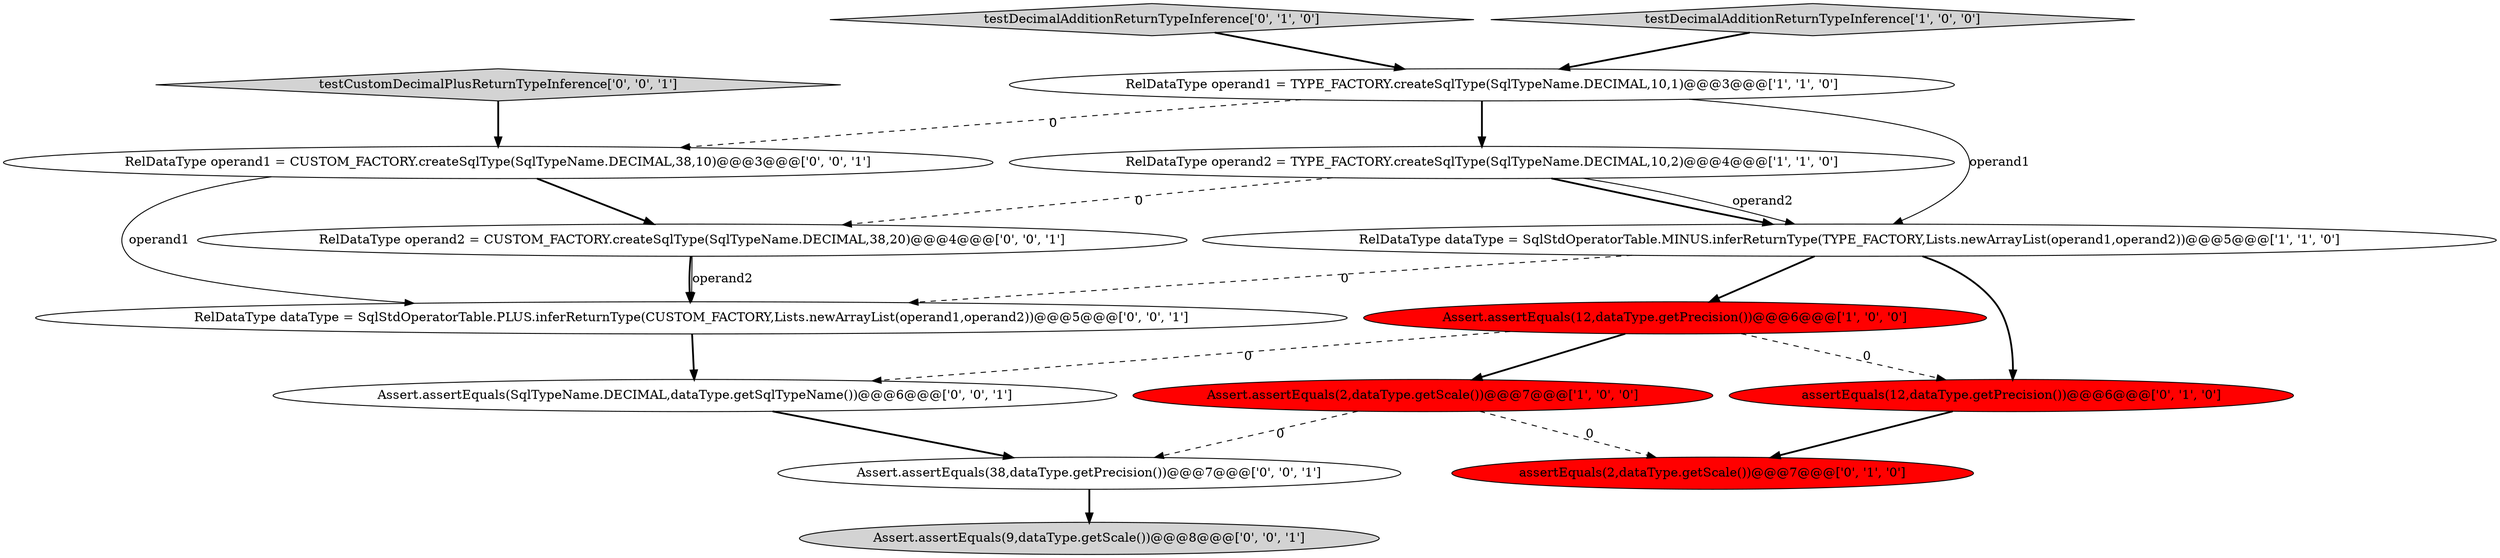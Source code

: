digraph {
14 [style = filled, label = "RelDataType dataType = SqlStdOperatorTable.PLUS.inferReturnType(CUSTOM_FACTORY,Lists.newArrayList(operand1,operand2))@@@5@@@['0', '0', '1']", fillcolor = white, shape = ellipse image = "AAA0AAABBB3BBB"];
5 [style = filled, label = "Assert.assertEquals(12,dataType.getPrecision())@@@6@@@['1', '0', '0']", fillcolor = red, shape = ellipse image = "AAA1AAABBB1BBB"];
4 [style = filled, label = "Assert.assertEquals(2,dataType.getScale())@@@7@@@['1', '0', '0']", fillcolor = red, shape = ellipse image = "AAA1AAABBB1BBB"];
2 [style = filled, label = "RelDataType operand1 = TYPE_FACTORY.createSqlType(SqlTypeName.DECIMAL,10,1)@@@3@@@['1', '1', '0']", fillcolor = white, shape = ellipse image = "AAA0AAABBB1BBB"];
11 [style = filled, label = "RelDataType operand1 = CUSTOM_FACTORY.createSqlType(SqlTypeName.DECIMAL,38,10)@@@3@@@['0', '0', '1']", fillcolor = white, shape = ellipse image = "AAA0AAABBB3BBB"];
6 [style = filled, label = "assertEquals(12,dataType.getPrecision())@@@6@@@['0', '1', '0']", fillcolor = red, shape = ellipse image = "AAA1AAABBB2BBB"];
13 [style = filled, label = "Assert.assertEquals(SqlTypeName.DECIMAL,dataType.getSqlTypeName())@@@6@@@['0', '0', '1']", fillcolor = white, shape = ellipse image = "AAA0AAABBB3BBB"];
15 [style = filled, label = "testCustomDecimalPlusReturnTypeInference['0', '0', '1']", fillcolor = lightgray, shape = diamond image = "AAA0AAABBB3BBB"];
1 [style = filled, label = "RelDataType operand2 = TYPE_FACTORY.createSqlType(SqlTypeName.DECIMAL,10,2)@@@4@@@['1', '1', '0']", fillcolor = white, shape = ellipse image = "AAA0AAABBB1BBB"];
12 [style = filled, label = "Assert.assertEquals(38,dataType.getPrecision())@@@7@@@['0', '0', '1']", fillcolor = white, shape = ellipse image = "AAA0AAABBB3BBB"];
8 [style = filled, label = "testDecimalAdditionReturnTypeInference['0', '1', '0']", fillcolor = lightgray, shape = diamond image = "AAA0AAABBB2BBB"];
10 [style = filled, label = "RelDataType operand2 = CUSTOM_FACTORY.createSqlType(SqlTypeName.DECIMAL,38,20)@@@4@@@['0', '0', '1']", fillcolor = white, shape = ellipse image = "AAA0AAABBB3BBB"];
7 [style = filled, label = "assertEquals(2,dataType.getScale())@@@7@@@['0', '1', '0']", fillcolor = red, shape = ellipse image = "AAA1AAABBB2BBB"];
3 [style = filled, label = "testDecimalAdditionReturnTypeInference['1', '0', '0']", fillcolor = lightgray, shape = diamond image = "AAA0AAABBB1BBB"];
9 [style = filled, label = "Assert.assertEquals(9,dataType.getScale())@@@8@@@['0', '0', '1']", fillcolor = lightgray, shape = ellipse image = "AAA0AAABBB3BBB"];
0 [style = filled, label = "RelDataType dataType = SqlStdOperatorTable.MINUS.inferReturnType(TYPE_FACTORY,Lists.newArrayList(operand1,operand2))@@@5@@@['1', '1', '0']", fillcolor = white, shape = ellipse image = "AAA0AAABBB1BBB"];
5->13 [style = dashed, label="0"];
2->0 [style = solid, label="operand1"];
10->14 [style = bold, label=""];
0->6 [style = bold, label=""];
2->1 [style = bold, label=""];
10->14 [style = solid, label="operand2"];
1->0 [style = bold, label=""];
1->10 [style = dashed, label="0"];
12->9 [style = bold, label=""];
4->12 [style = dashed, label="0"];
0->14 [style = dashed, label="0"];
13->12 [style = bold, label=""];
11->14 [style = solid, label="operand1"];
15->11 [style = bold, label=""];
3->2 [style = bold, label=""];
8->2 [style = bold, label=""];
5->6 [style = dashed, label="0"];
11->10 [style = bold, label=""];
4->7 [style = dashed, label="0"];
5->4 [style = bold, label=""];
1->0 [style = solid, label="operand2"];
2->11 [style = dashed, label="0"];
14->13 [style = bold, label=""];
6->7 [style = bold, label=""];
0->5 [style = bold, label=""];
}

